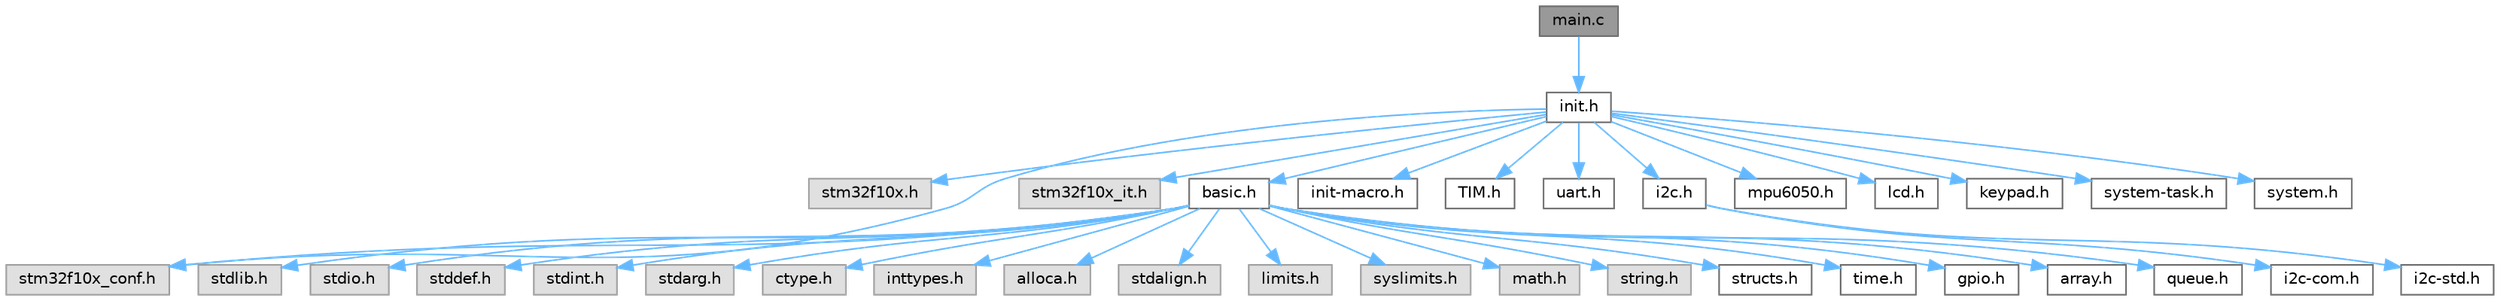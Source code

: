 digraph "main.c"
{
 // LATEX_PDF_SIZE
  bgcolor="transparent";
  edge [fontname=Helvetica,fontsize=10,labelfontname=Helvetica,labelfontsize=10];
  node [fontname=Helvetica,fontsize=10,shape=box,height=0.2,width=0.4];
  Node1 [label="main.c",height=0.2,width=0.4,color="gray40", fillcolor="grey60", style="filled", fontcolor="black",tooltip=" "];
  Node1 -> Node2 [color="steelblue1",style="solid"];
  Node2 [label="init.h",height=0.2,width=0.4,color="grey40", fillcolor="white", style="filled",URL="$init_8h.html",tooltip=" "];
  Node2 -> Node3 [color="steelblue1",style="solid"];
  Node3 [label="stm32f10x.h",height=0.2,width=0.4,color="grey60", fillcolor="#E0E0E0", style="filled",tooltip=" "];
  Node2 -> Node4 [color="steelblue1",style="solid"];
  Node4 [label="stm32f10x_conf.h",height=0.2,width=0.4,color="grey60", fillcolor="#E0E0E0", style="filled",tooltip=" "];
  Node2 -> Node5 [color="steelblue1",style="solid"];
  Node5 [label="stm32f10x_it.h",height=0.2,width=0.4,color="grey60", fillcolor="#E0E0E0", style="filled",tooltip=" "];
  Node2 -> Node6 [color="steelblue1",style="solid"];
  Node6 [label="basic.h",height=0.2,width=0.4,color="grey40", fillcolor="white", style="filled",URL="$basic_8h.html",tooltip=" "];
  Node6 -> Node4 [color="steelblue1",style="solid"];
  Node6 -> Node7 [color="steelblue1",style="solid"];
  Node7 [label="stdlib.h",height=0.2,width=0.4,color="grey60", fillcolor="#E0E0E0", style="filled",tooltip=" "];
  Node6 -> Node8 [color="steelblue1",style="solid"];
  Node8 [label="stdio.h",height=0.2,width=0.4,color="grey60", fillcolor="#E0E0E0", style="filled",tooltip=" "];
  Node6 -> Node9 [color="steelblue1",style="solid"];
  Node9 [label="stddef.h",height=0.2,width=0.4,color="grey60", fillcolor="#E0E0E0", style="filled",tooltip=" "];
  Node6 -> Node10 [color="steelblue1",style="solid"];
  Node10 [label="stdint.h",height=0.2,width=0.4,color="grey60", fillcolor="#E0E0E0", style="filled",tooltip=" "];
  Node6 -> Node11 [color="steelblue1",style="solid"];
  Node11 [label="stdarg.h",height=0.2,width=0.4,color="grey60", fillcolor="#E0E0E0", style="filled",tooltip=" "];
  Node6 -> Node12 [color="steelblue1",style="solid"];
  Node12 [label="ctype.h",height=0.2,width=0.4,color="grey60", fillcolor="#E0E0E0", style="filled",tooltip=" "];
  Node6 -> Node13 [color="steelblue1",style="solid"];
  Node13 [label="inttypes.h",height=0.2,width=0.4,color="grey60", fillcolor="#E0E0E0", style="filled",tooltip=" "];
  Node6 -> Node14 [color="steelblue1",style="solid"];
  Node14 [label="alloca.h",height=0.2,width=0.4,color="grey60", fillcolor="#E0E0E0", style="filled",tooltip=" "];
  Node6 -> Node15 [color="steelblue1",style="solid"];
  Node15 [label="stdalign.h",height=0.2,width=0.4,color="grey60", fillcolor="#E0E0E0", style="filled",tooltip=" "];
  Node6 -> Node16 [color="steelblue1",style="solid"];
  Node16 [label="limits.h",height=0.2,width=0.4,color="grey60", fillcolor="#E0E0E0", style="filled",tooltip=" "];
  Node6 -> Node17 [color="steelblue1",style="solid"];
  Node17 [label="syslimits.h",height=0.2,width=0.4,color="grey60", fillcolor="#E0E0E0", style="filled",tooltip=" "];
  Node6 -> Node18 [color="steelblue1",style="solid"];
  Node18 [label="math.h",height=0.2,width=0.4,color="grey60", fillcolor="#E0E0E0", style="filled",tooltip=" "];
  Node6 -> Node19 [color="steelblue1",style="solid"];
  Node19 [label="string.h",height=0.2,width=0.4,color="grey60", fillcolor="#E0E0E0", style="filled",tooltip=" "];
  Node6 -> Node20 [color="steelblue1",style="solid"];
  Node20 [label="structs.h",height=0.2,width=0.4,color="grey40", fillcolor="white", style="filled",URL="$structs_8h.html",tooltip=" "];
  Node6 -> Node21 [color="steelblue1",style="solid"];
  Node21 [label="time.h",height=0.2,width=0.4,color="grey40", fillcolor="white", style="filled",URL="$time_8h.html",tooltip=" "];
  Node6 -> Node22 [color="steelblue1",style="solid"];
  Node22 [label="gpio.h",height=0.2,width=0.4,color="grey40", fillcolor="white", style="filled",URL="$gpio_8h.html",tooltip=" "];
  Node6 -> Node23 [color="steelblue1",style="solid"];
  Node23 [label="array.h",height=0.2,width=0.4,color="grey40", fillcolor="white", style="filled",URL="$array_8h.html",tooltip=" "];
  Node6 -> Node24 [color="steelblue1",style="solid"];
  Node24 [label="queue.h",height=0.2,width=0.4,color="grey40", fillcolor="white", style="filled",URL="$queue_8h.html",tooltip=" "];
  Node2 -> Node25 [color="steelblue1",style="solid"];
  Node25 [label="init-macro.h",height=0.2,width=0.4,color="grey40", fillcolor="white", style="filled",URL="$init-macro_8h.html",tooltip=" "];
  Node2 -> Node26 [color="steelblue1",style="solid"];
  Node26 [label="TIM.h",height=0.2,width=0.4,color="grey40", fillcolor="white", style="filled",URL="$TIM_8h.html",tooltip=" "];
  Node2 -> Node27 [color="steelblue1",style="solid"];
  Node27 [label="uart.h",height=0.2,width=0.4,color="grey40", fillcolor="white", style="filled",URL="$uart_8h.html",tooltip=" "];
  Node2 -> Node28 [color="steelblue1",style="solid"];
  Node28 [label="i2c.h",height=0.2,width=0.4,color="grey40", fillcolor="white", style="filled",URL="$i2c_8h.html",tooltip=" "];
  Node28 -> Node29 [color="steelblue1",style="solid"];
  Node29 [label="i2c-com.h",height=0.2,width=0.4,color="grey40", fillcolor="white", style="filled",URL="$i2c-com_8h.html",tooltip=" "];
  Node28 -> Node30 [color="steelblue1",style="solid"];
  Node30 [label="i2c-std.h",height=0.2,width=0.4,color="grey40", fillcolor="white", style="filled",URL="$i2c-std_8h.html",tooltip=" "];
  Node2 -> Node31 [color="steelblue1",style="solid"];
  Node31 [label="mpu6050.h",height=0.2,width=0.4,color="grey40", fillcolor="white", style="filled",URL="$mpu6050_8h.html",tooltip=" "];
  Node2 -> Node32 [color="steelblue1",style="solid"];
  Node32 [label="lcd.h",height=0.2,width=0.4,color="grey40", fillcolor="white", style="filled",URL="$lcd_8h.html",tooltip=" "];
  Node2 -> Node33 [color="steelblue1",style="solid"];
  Node33 [label="keypad.h",height=0.2,width=0.4,color="grey40", fillcolor="white", style="filled",URL="$keypad_8h.html",tooltip=" "];
  Node2 -> Node34 [color="steelblue1",style="solid"];
  Node34 [label="system-task.h",height=0.2,width=0.4,color="grey40", fillcolor="white", style="filled",URL="$system-task_8h.html",tooltip=" "];
  Node2 -> Node35 [color="steelblue1",style="solid"];
  Node35 [label="system.h",height=0.2,width=0.4,color="grey40", fillcolor="white", style="filled",URL="$system_8h.html",tooltip=" "];
}
